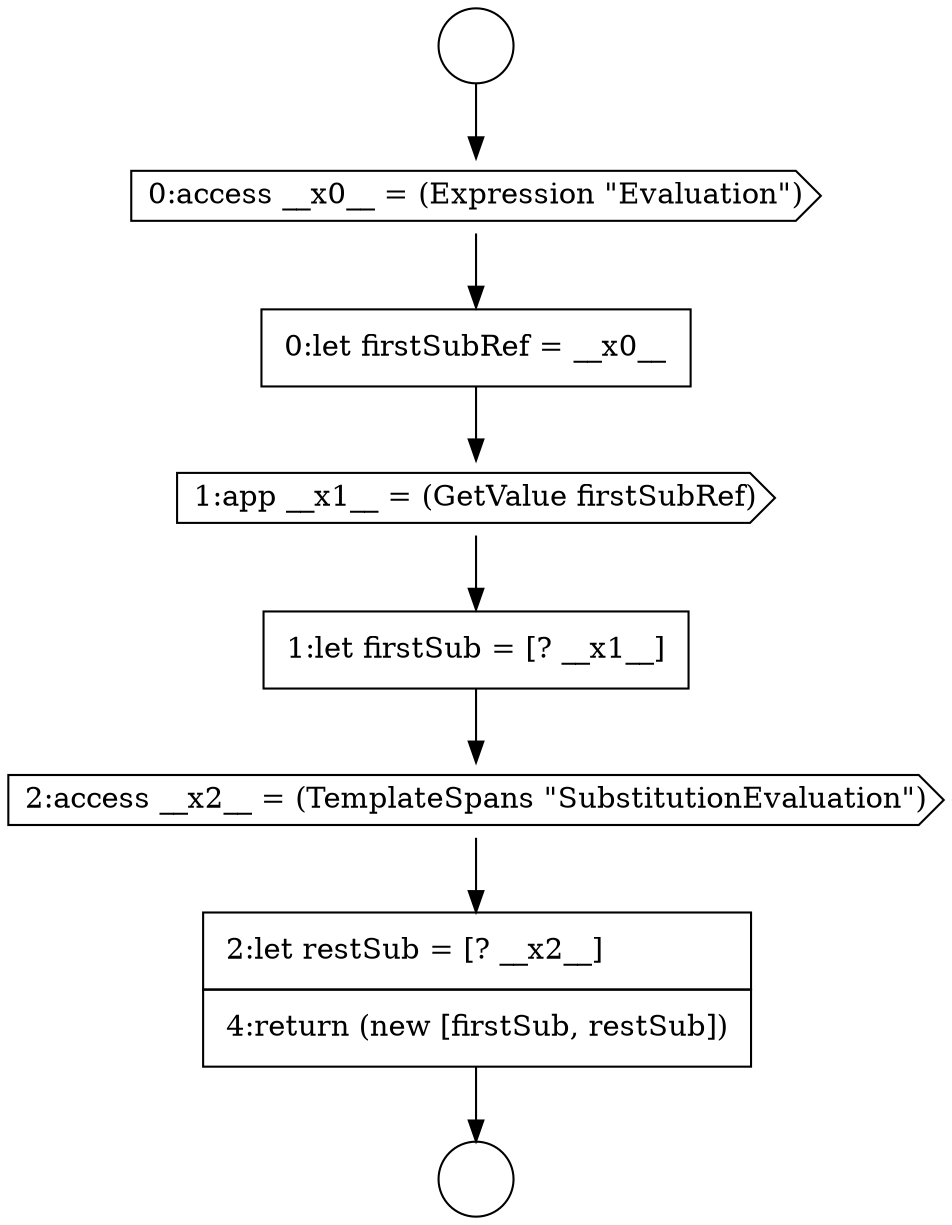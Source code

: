 digraph {
  node4201 [shape=cds, label=<<font color="black">2:access __x2__ = (TemplateSpans &quot;SubstitutionEvaluation&quot;)</font>> color="black" fillcolor="white" style=filled]
  node4198 [shape=none, margin=0, label=<<font color="black">
    <table border="0" cellborder="1" cellspacing="0" cellpadding="10">
      <tr><td align="left">0:let firstSubRef = __x0__</td></tr>
    </table>
  </font>> color="black" fillcolor="white" style=filled]
  node4199 [shape=cds, label=<<font color="black">1:app __x1__ = (GetValue firstSubRef)</font>> color="black" fillcolor="white" style=filled]
  node4195 [shape=circle label=" " color="black" fillcolor="white" style=filled]
  node4196 [shape=circle label=" " color="black" fillcolor="white" style=filled]
  node4200 [shape=none, margin=0, label=<<font color="black">
    <table border="0" cellborder="1" cellspacing="0" cellpadding="10">
      <tr><td align="left">1:let firstSub = [? __x1__]</td></tr>
    </table>
  </font>> color="black" fillcolor="white" style=filled]
  node4202 [shape=none, margin=0, label=<<font color="black">
    <table border="0" cellborder="1" cellspacing="0" cellpadding="10">
      <tr><td align="left">2:let restSub = [? __x2__]</td></tr>
      <tr><td align="left">4:return (new [firstSub, restSub])</td></tr>
    </table>
  </font>> color="black" fillcolor="white" style=filled]
  node4197 [shape=cds, label=<<font color="black">0:access __x0__ = (Expression &quot;Evaluation&quot;)</font>> color="black" fillcolor="white" style=filled]
  node4200 -> node4201 [ color="black"]
  node4202 -> node4196 [ color="black"]
  node4198 -> node4199 [ color="black"]
  node4199 -> node4200 [ color="black"]
  node4201 -> node4202 [ color="black"]
  node4195 -> node4197 [ color="black"]
  node4197 -> node4198 [ color="black"]
}
